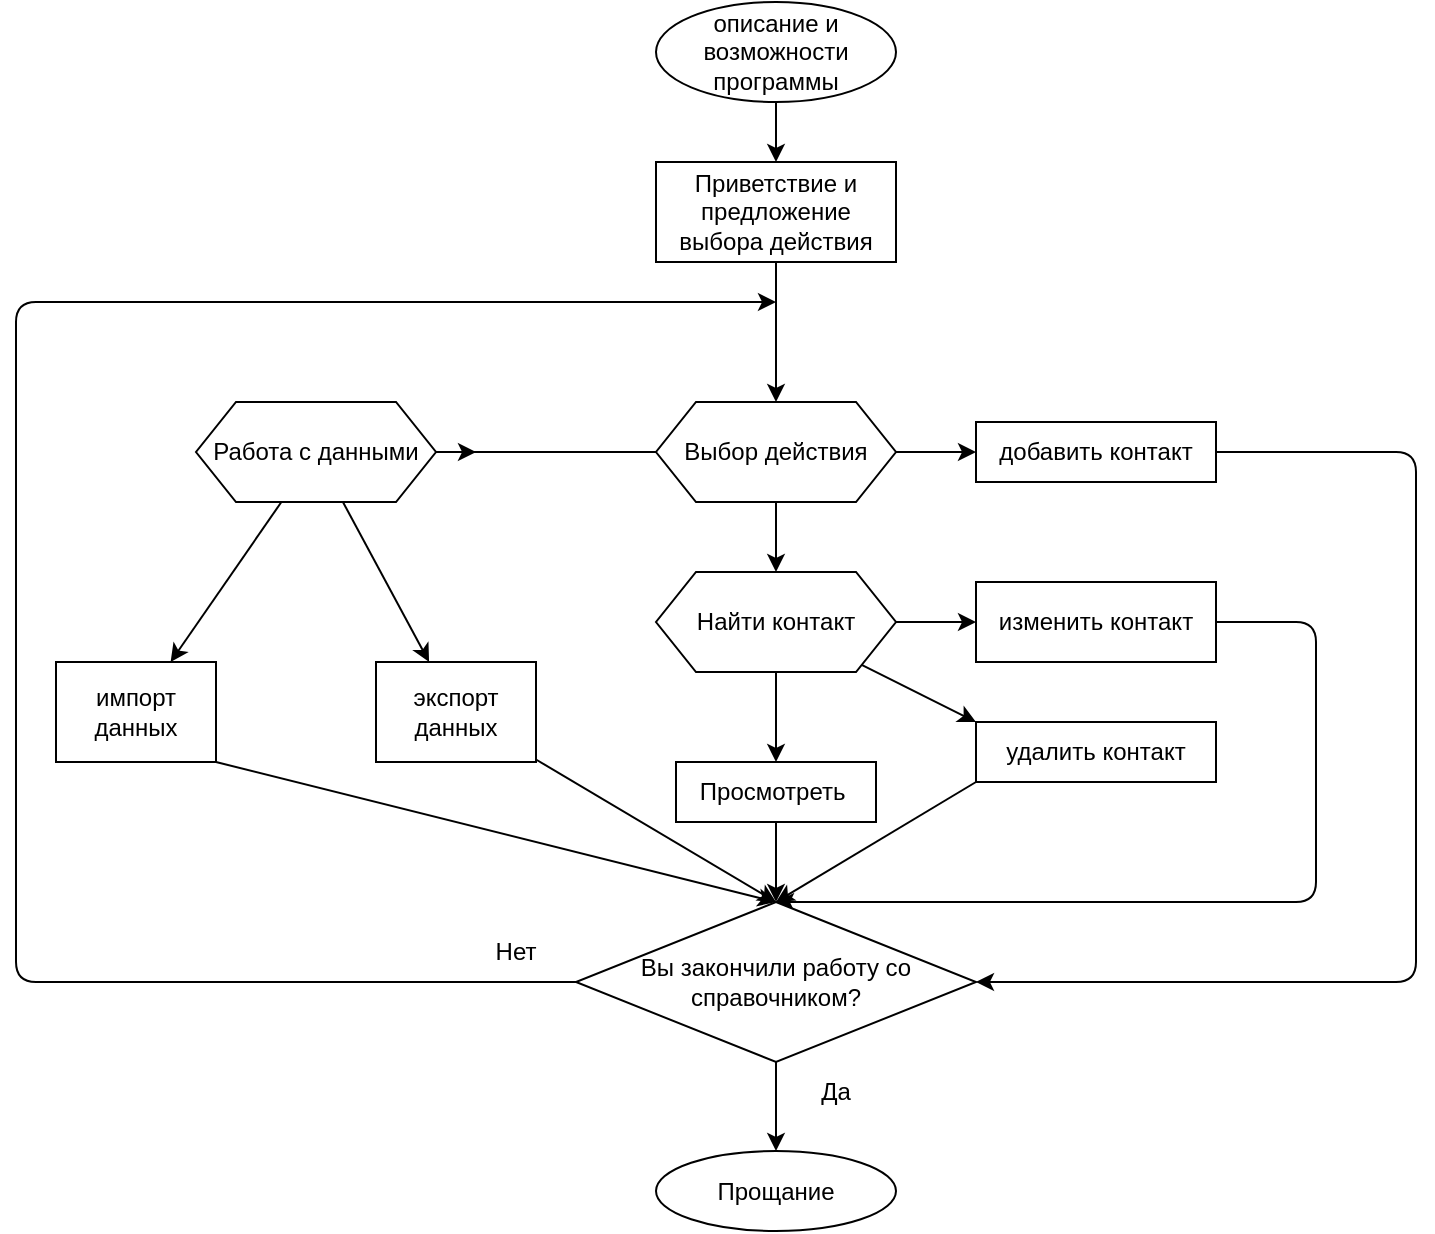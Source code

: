 <mxfile>
    <diagram id="ATXnbX9QUlezs4THoqps" name="Страница 1">
        <mxGraphModel dx="1023" dy="589" grid="1" gridSize="10" guides="1" tooltips="1" connect="1" arrows="1" fold="1" page="1" pageScale="1" pageWidth="827" pageHeight="1169" math="0" shadow="0">
            <root>
                <mxCell id="0"/>
                <mxCell id="1" parent="0"/>
                <mxCell id="4" value="" style="edgeStyle=none;html=1;" edge="1" parent="1" source="2" target="3">
                    <mxGeometry relative="1" as="geometry"/>
                </mxCell>
                <mxCell id="2" value="описание и возможности программы" style="ellipse;whiteSpace=wrap;html=1;" vertex="1" parent="1">
                    <mxGeometry x="340" y="10" width="120" height="50" as="geometry"/>
                </mxCell>
                <mxCell id="35" value="" style="edgeStyle=none;html=1;" edge="1" parent="1" source="3" target="7">
                    <mxGeometry relative="1" as="geometry"/>
                </mxCell>
                <mxCell id="3" value="Приветствие и предложение выбора действия" style="whiteSpace=wrap;html=1;" vertex="1" parent="1">
                    <mxGeometry x="340" y="90" width="120" height="50" as="geometry"/>
                </mxCell>
                <mxCell id="9" value="" style="edgeStyle=none;html=1;" edge="1" parent="1" source="7" target="8">
                    <mxGeometry relative="1" as="geometry"/>
                </mxCell>
                <mxCell id="21" value="" style="edgeStyle=none;html=1;" edge="1" parent="1" source="7" target="14">
                    <mxGeometry relative="1" as="geometry"/>
                </mxCell>
                <mxCell id="33" value="" style="edgeStyle=none;html=1;startArrow=none;" edge="1" parent="1" source="36">
                    <mxGeometry relative="1" as="geometry">
                        <mxPoint x="250" y="235" as="targetPoint"/>
                    </mxGeometry>
                </mxCell>
                <mxCell id="7" value="Выбор действия" style="shape=hexagon;perimeter=hexagonPerimeter2;whiteSpace=wrap;html=1;fixedSize=1;" vertex="1" parent="1">
                    <mxGeometry x="340" y="210" width="120" height="50" as="geometry"/>
                </mxCell>
                <mxCell id="29" style="edgeStyle=none;html=1;entryX=1;entryY=0.5;entryDx=0;entryDy=0;" edge="1" parent="1" source="8" target="22">
                    <mxGeometry relative="1" as="geometry">
                        <Array as="points">
                            <mxPoint x="720" y="235"/>
                            <mxPoint x="720" y="500"/>
                        </Array>
                    </mxGeometry>
                </mxCell>
                <mxCell id="8" value="добавить контакт" style="whiteSpace=wrap;html=1;" vertex="1" parent="1">
                    <mxGeometry x="500" y="220" width="120" height="30" as="geometry"/>
                </mxCell>
                <mxCell id="16" value="" style="edgeStyle=none;html=1;" edge="1" parent="1" source="14" target="15">
                    <mxGeometry relative="1" as="geometry"/>
                </mxCell>
                <mxCell id="18" value="" style="edgeStyle=none;html=1;entryX=0;entryY=0;entryDx=0;entryDy=0;" edge="1" parent="1" source="14" target="17">
                    <mxGeometry relative="1" as="geometry"/>
                </mxCell>
                <mxCell id="20" value="" style="edgeStyle=none;html=1;" edge="1" parent="1" source="14" target="19">
                    <mxGeometry relative="1" as="geometry"/>
                </mxCell>
                <mxCell id="14" value="Найти контакт" style="shape=hexagon;perimeter=hexagonPerimeter2;whiteSpace=wrap;html=1;fixedSize=1;" vertex="1" parent="1">
                    <mxGeometry x="340" y="295" width="120" height="50" as="geometry"/>
                </mxCell>
                <mxCell id="23" value="" style="edgeStyle=none;html=1;" edge="1" parent="1" source="15" target="22">
                    <mxGeometry relative="1" as="geometry"/>
                </mxCell>
                <mxCell id="15" value="Просмотреть&amp;nbsp;" style="whiteSpace=wrap;html=1;" vertex="1" parent="1">
                    <mxGeometry x="350" y="390" width="100" height="30" as="geometry"/>
                </mxCell>
                <mxCell id="31" style="edgeStyle=none;html=1;entryX=0.5;entryY=0;entryDx=0;entryDy=0;exitX=0;exitY=1;exitDx=0;exitDy=0;" edge="1" parent="1" source="17" target="22">
                    <mxGeometry relative="1" as="geometry">
                        <Array as="points"/>
                    </mxGeometry>
                </mxCell>
                <mxCell id="17" value="удалить контакт" style="whiteSpace=wrap;html=1;" vertex="1" parent="1">
                    <mxGeometry x="500" y="370" width="120" height="30" as="geometry"/>
                </mxCell>
                <mxCell id="30" style="edgeStyle=none;html=1;entryX=0.5;entryY=0;entryDx=0;entryDy=0;" edge="1" parent="1" source="19" target="22">
                    <mxGeometry relative="1" as="geometry">
                        <Array as="points">
                            <mxPoint x="670" y="320"/>
                            <mxPoint x="670" y="460"/>
                        </Array>
                    </mxGeometry>
                </mxCell>
                <mxCell id="19" value="изменить контакт" style="whiteSpace=wrap;html=1;" vertex="1" parent="1">
                    <mxGeometry x="500" y="300" width="120" height="40" as="geometry"/>
                </mxCell>
                <mxCell id="24" style="edgeStyle=none;html=1;" edge="1" parent="1" source="22">
                    <mxGeometry relative="1" as="geometry">
                        <mxPoint x="400" y="160" as="targetPoint"/>
                        <Array as="points">
                            <mxPoint x="20" y="500"/>
                            <mxPoint x="20" y="160"/>
                        </Array>
                    </mxGeometry>
                </mxCell>
                <mxCell id="27" value="" style="edgeStyle=none;html=1;" edge="1" parent="1" source="22" target="26">
                    <mxGeometry relative="1" as="geometry"/>
                </mxCell>
                <mxCell id="22" value="Вы закончили работу со справочником?" style="rhombus;whiteSpace=wrap;html=1;" vertex="1" parent="1">
                    <mxGeometry x="300" y="460" width="200" height="80" as="geometry"/>
                </mxCell>
                <mxCell id="25" value="Нет" style="text;html=1;strokeColor=none;fillColor=none;align=center;verticalAlign=middle;whiteSpace=wrap;rounded=0;" vertex="1" parent="1">
                    <mxGeometry x="240" y="470" width="60" height="30" as="geometry"/>
                </mxCell>
                <mxCell id="26" value="Прощание" style="ellipse;whiteSpace=wrap;html=1;" vertex="1" parent="1">
                    <mxGeometry x="340" y="584.5" width="120" height="40" as="geometry"/>
                </mxCell>
                <mxCell id="28" value="Да" style="text;html=1;strokeColor=none;fillColor=none;align=center;verticalAlign=middle;whiteSpace=wrap;rounded=0;" vertex="1" parent="1">
                    <mxGeometry x="400" y="540" width="60" height="30" as="geometry"/>
                </mxCell>
                <mxCell id="38" value="" style="edgeStyle=none;html=1;" edge="1" parent="1" source="36" target="37">
                    <mxGeometry relative="1" as="geometry"/>
                </mxCell>
                <mxCell id="44" style="edgeStyle=none;html=1;exitX=1;exitY=1;exitDx=0;exitDy=0;" edge="1" parent="1" source="37">
                    <mxGeometry relative="1" as="geometry">
                        <mxPoint x="400" y="460" as="targetPoint"/>
                    </mxGeometry>
                </mxCell>
                <mxCell id="37" value="импорт данных" style="whiteSpace=wrap;html=1;" vertex="1" parent="1">
                    <mxGeometry x="40" y="340" width="80" height="50" as="geometry"/>
                </mxCell>
                <mxCell id="42" value="" style="edgeStyle=none;html=1;" edge="1" parent="1" source="36" target="41">
                    <mxGeometry relative="1" as="geometry"/>
                </mxCell>
                <mxCell id="36" value="&lt;span&gt;Работа с данными&lt;/span&gt;" style="shape=hexagon;perimeter=hexagonPerimeter2;whiteSpace=wrap;html=1;fixedSize=1;" vertex="1" parent="1">
                    <mxGeometry x="110" y="210" width="120" height="50" as="geometry"/>
                </mxCell>
                <mxCell id="39" value="" style="edgeStyle=none;html=1;endArrow=none;" edge="1" parent="1" source="7" target="36">
                    <mxGeometry relative="1" as="geometry">
                        <mxPoint x="340" y="235" as="sourcePoint"/>
                        <mxPoint x="250" y="235" as="targetPoint"/>
                    </mxGeometry>
                </mxCell>
                <mxCell id="43" style="edgeStyle=none;html=1;entryX=0.5;entryY=0;entryDx=0;entryDy=0;" edge="1" parent="1" source="41" target="22">
                    <mxGeometry relative="1" as="geometry"/>
                </mxCell>
                <mxCell id="41" value="экспорт данных" style="whiteSpace=wrap;html=1;" vertex="1" parent="1">
                    <mxGeometry x="200" y="340" width="80" height="50" as="geometry"/>
                </mxCell>
            </root>
        </mxGraphModel>
    </diagram>
</mxfile>